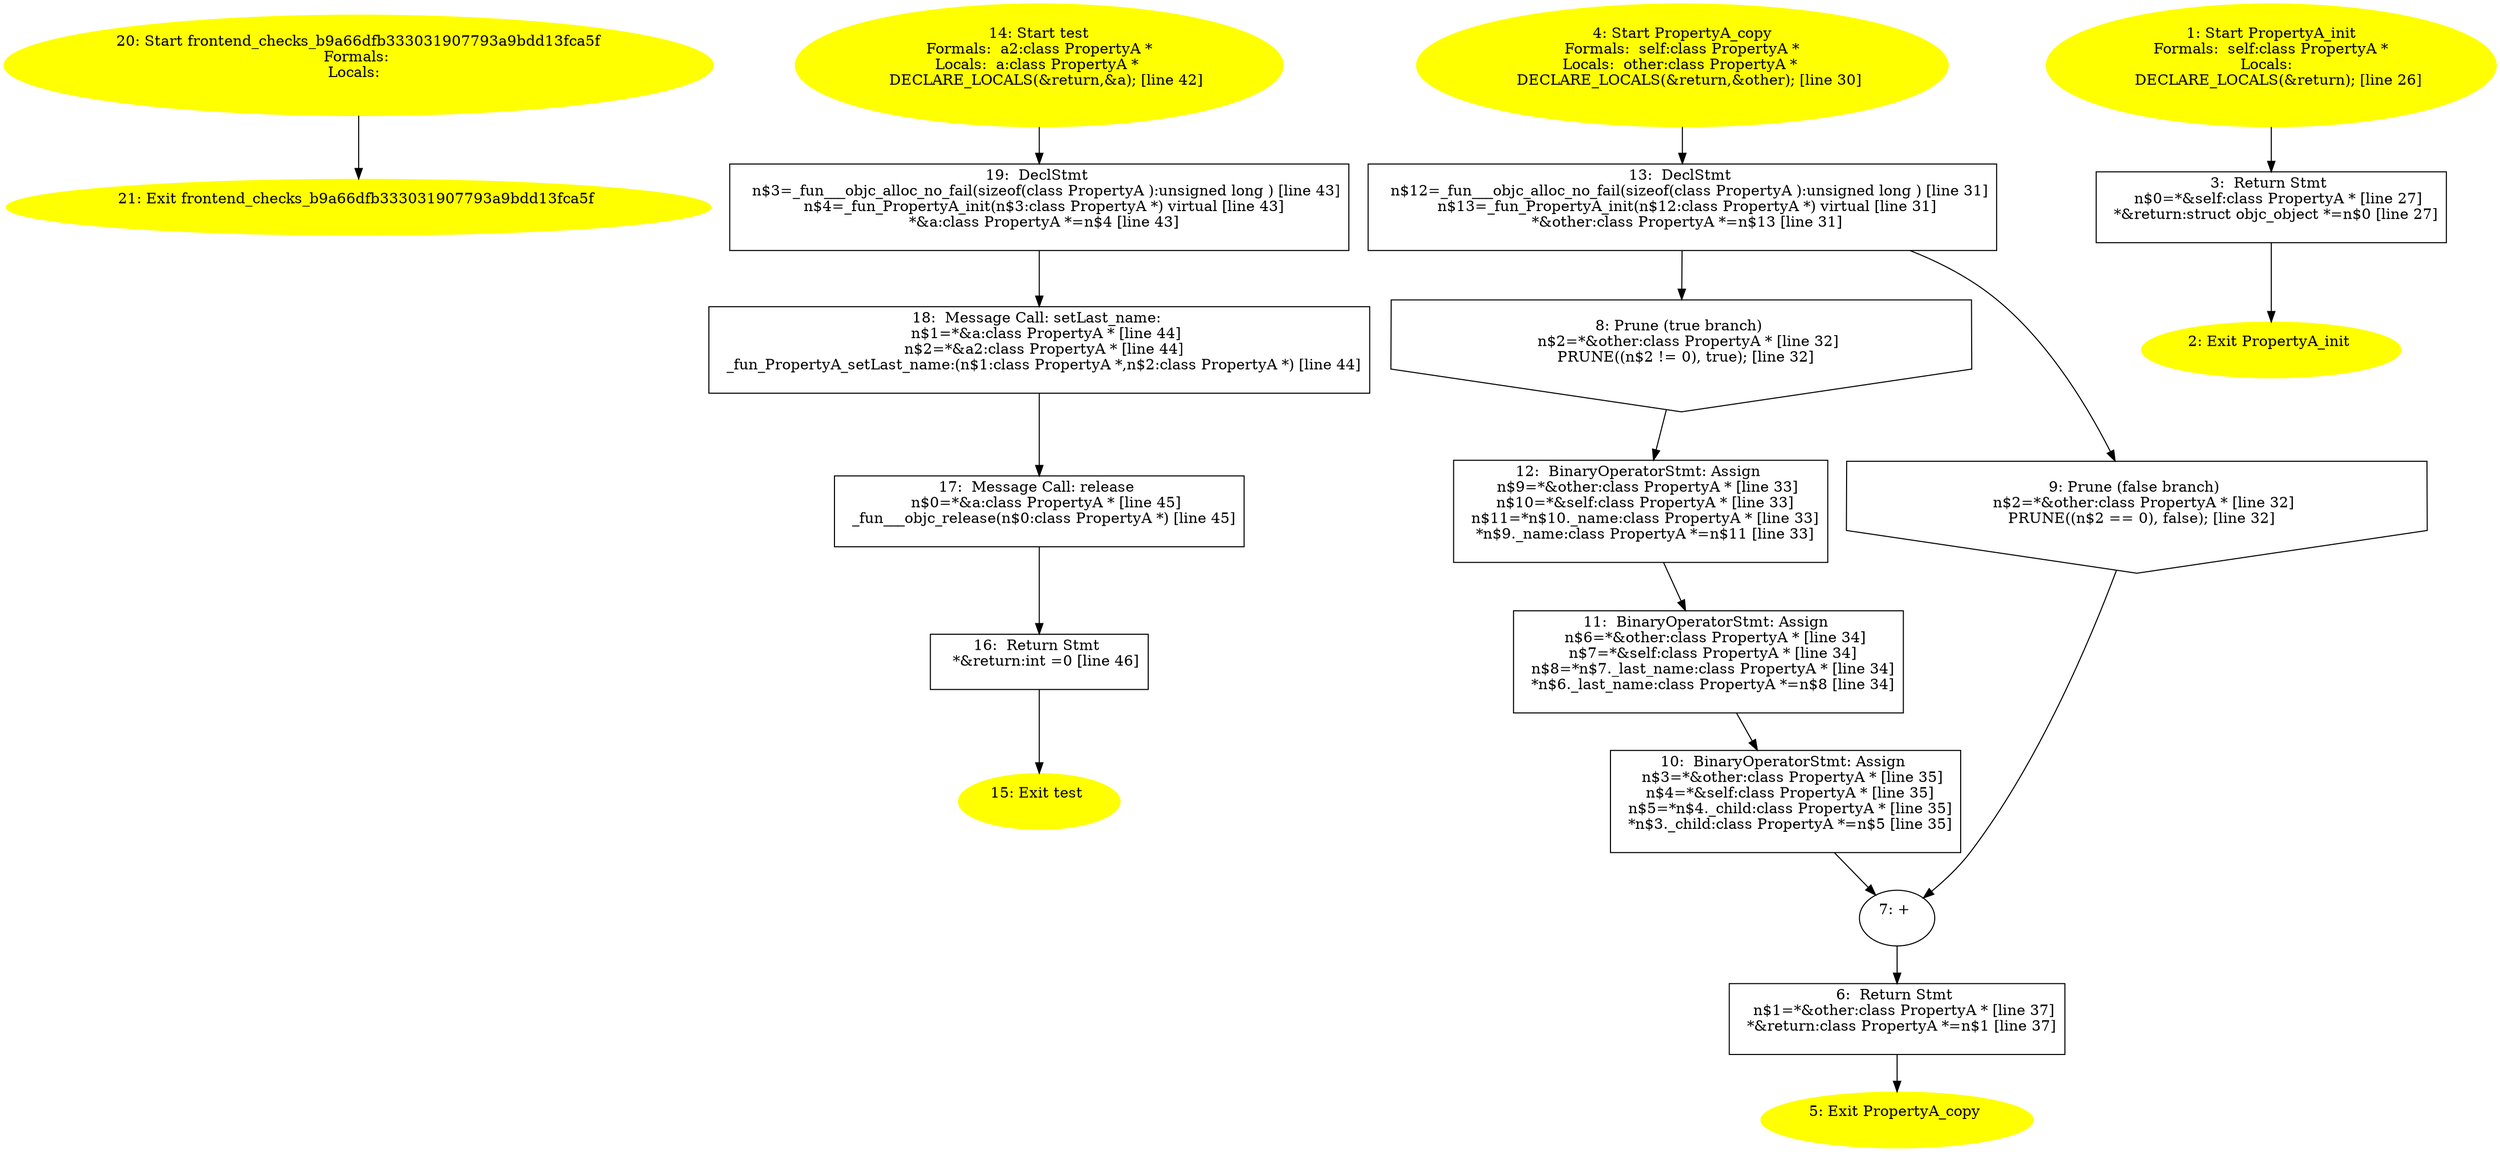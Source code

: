 /* @generated */
digraph iCFG {
21 [label="21: Exit frontend_checks_b9a66dfb333031907793a9bdd13fca5f \n  " color=yellow style=filled]
	

20 [label="20: Start frontend_checks_b9a66dfb333031907793a9bdd13fca5f\nFormals: \nLocals:  \n  " color=yellow style=filled]
	

	 20 -> 21 ;
19 [label="19:  DeclStmt \n   n$3=_fun___objc_alloc_no_fail(sizeof(class PropertyA ):unsigned long ) [line 43]\n  n$4=_fun_PropertyA_init(n$3:class PropertyA *) virtual [line 43]\n  *&a:class PropertyA *=n$4 [line 43]\n " shape="box"]
	

	 19 -> 18 ;
18 [label="18:  Message Call: setLast_name: \n   n$1=*&a:class PropertyA * [line 44]\n  n$2=*&a2:class PropertyA * [line 44]\n  _fun_PropertyA_setLast_name:(n$1:class PropertyA *,n$2:class PropertyA *) [line 44]\n " shape="box"]
	

	 18 -> 17 ;
17 [label="17:  Message Call: release \n   n$0=*&a:class PropertyA * [line 45]\n  _fun___objc_release(n$0:class PropertyA *) [line 45]\n " shape="box"]
	

	 17 -> 16 ;
16 [label="16:  Return Stmt \n   *&return:int =0 [line 46]\n " shape="box"]
	

	 16 -> 15 ;
15 [label="15: Exit test \n  " color=yellow style=filled]
	

14 [label="14: Start test\nFormals:  a2:class PropertyA *\nLocals:  a:class PropertyA * \n   DECLARE_LOCALS(&return,&a); [line 42]\n " color=yellow style=filled]
	

	 14 -> 19 ;
13 [label="13:  DeclStmt \n   n$12=_fun___objc_alloc_no_fail(sizeof(class PropertyA ):unsigned long ) [line 31]\n  n$13=_fun_PropertyA_init(n$12:class PropertyA *) virtual [line 31]\n  *&other:class PropertyA *=n$13 [line 31]\n " shape="box"]
	

	 13 -> 8 ;
	 13 -> 9 ;
12 [label="12:  BinaryOperatorStmt: Assign \n   n$9=*&other:class PropertyA * [line 33]\n  n$10=*&self:class PropertyA * [line 33]\n  n$11=*n$10._name:class PropertyA * [line 33]\n  *n$9._name:class PropertyA *=n$11 [line 33]\n " shape="box"]
	

	 12 -> 11 ;
11 [label="11:  BinaryOperatorStmt: Assign \n   n$6=*&other:class PropertyA * [line 34]\n  n$7=*&self:class PropertyA * [line 34]\n  n$8=*n$7._last_name:class PropertyA * [line 34]\n  *n$6._last_name:class PropertyA *=n$8 [line 34]\n " shape="box"]
	

	 11 -> 10 ;
10 [label="10:  BinaryOperatorStmt: Assign \n   n$3=*&other:class PropertyA * [line 35]\n  n$4=*&self:class PropertyA * [line 35]\n  n$5=*n$4._child:class PropertyA * [line 35]\n  *n$3._child:class PropertyA *=n$5 [line 35]\n " shape="box"]
	

	 10 -> 7 ;
9 [label="9: Prune (false branch) \n   n$2=*&other:class PropertyA * [line 32]\n  PRUNE((n$2 == 0), false); [line 32]\n " shape="invhouse"]
	

	 9 -> 7 ;
8 [label="8: Prune (true branch) \n   n$2=*&other:class PropertyA * [line 32]\n  PRUNE((n$2 != 0), true); [line 32]\n " shape="invhouse"]
	

	 8 -> 12 ;
7 [label="7: + \n  " ]
	

	 7 -> 6 ;
6 [label="6:  Return Stmt \n   n$1=*&other:class PropertyA * [line 37]\n  *&return:class PropertyA *=n$1 [line 37]\n " shape="box"]
	

	 6 -> 5 ;
5 [label="5: Exit PropertyA_copy \n  " color=yellow style=filled]
	

4 [label="4: Start PropertyA_copy\nFormals:  self:class PropertyA *\nLocals:  other:class PropertyA * \n   DECLARE_LOCALS(&return,&other); [line 30]\n " color=yellow style=filled]
	

	 4 -> 13 ;
3 [label="3:  Return Stmt \n   n$0=*&self:class PropertyA * [line 27]\n  *&return:struct objc_object *=n$0 [line 27]\n " shape="box"]
	

	 3 -> 2 ;
2 [label="2: Exit PropertyA_init \n  " color=yellow style=filled]
	

1 [label="1: Start PropertyA_init\nFormals:  self:class PropertyA *\nLocals:  \n   DECLARE_LOCALS(&return); [line 26]\n " color=yellow style=filled]
	

	 1 -> 3 ;
}
